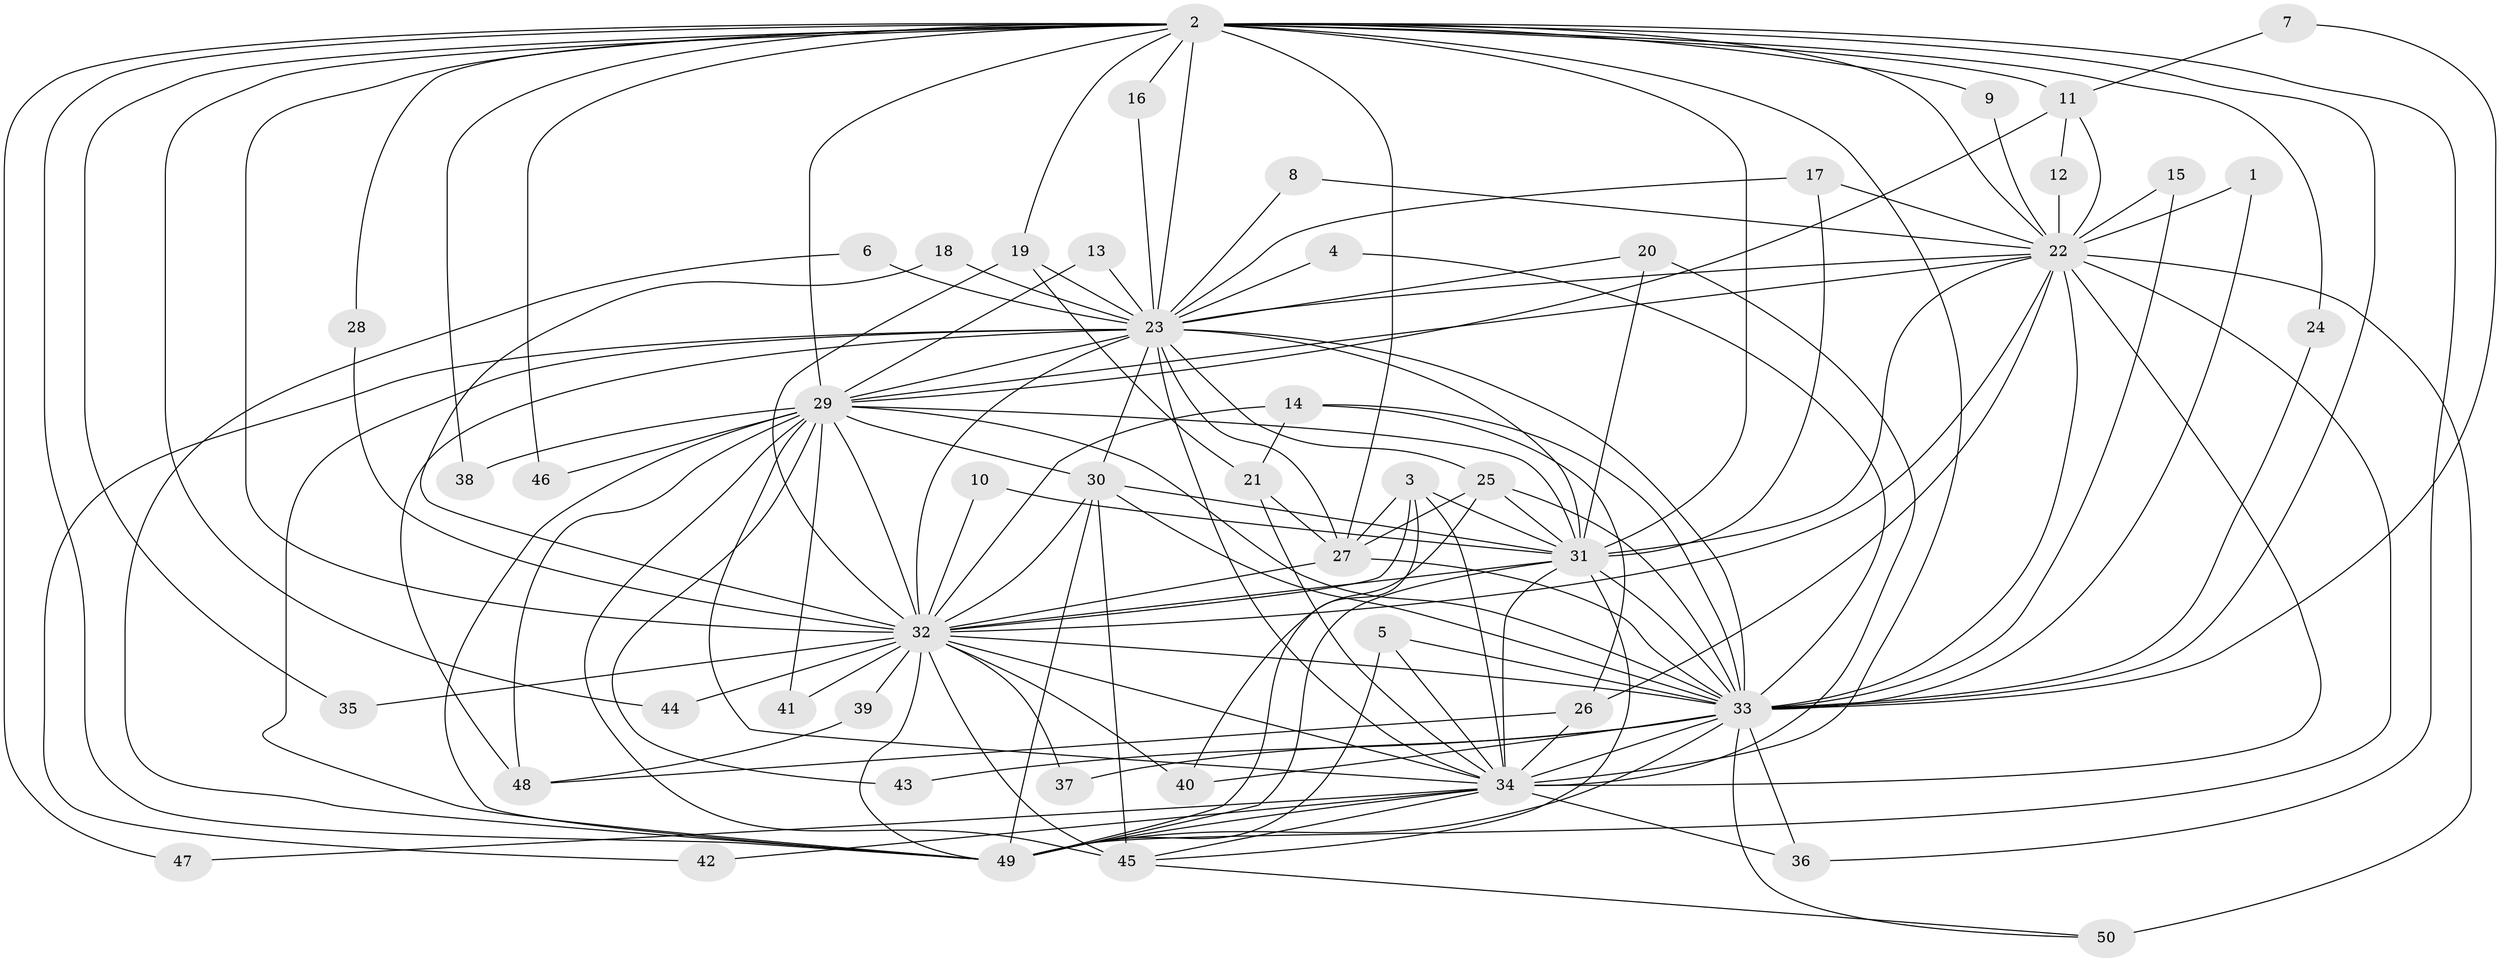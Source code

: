 // original degree distribution, {14: 0.010101010101010102, 20: 0.020202020202020204, 22: 0.020202020202020204, 25: 0.020202020202020204, 32: 0.010101010101010102, 17: 0.010101010101010102, 13: 0.010101010101010102, 5: 0.030303030303030304, 3: 0.21212121212121213, 2: 0.5555555555555556, 6: 0.04040404040404041, 4: 0.06060606060606061}
// Generated by graph-tools (version 1.1) at 2025/25/03/09/25 03:25:39]
// undirected, 50 vertices, 144 edges
graph export_dot {
graph [start="1"]
  node [color=gray90,style=filled];
  1;
  2;
  3;
  4;
  5;
  6;
  7;
  8;
  9;
  10;
  11;
  12;
  13;
  14;
  15;
  16;
  17;
  18;
  19;
  20;
  21;
  22;
  23;
  24;
  25;
  26;
  27;
  28;
  29;
  30;
  31;
  32;
  33;
  34;
  35;
  36;
  37;
  38;
  39;
  40;
  41;
  42;
  43;
  44;
  45;
  46;
  47;
  48;
  49;
  50;
  1 -- 22 [weight=1.0];
  1 -- 33 [weight=1.0];
  2 -- 9 [weight=1.0];
  2 -- 11 [weight=1.0];
  2 -- 16 [weight=1.0];
  2 -- 19 [weight=1.0];
  2 -- 22 [weight=2.0];
  2 -- 23 [weight=3.0];
  2 -- 24 [weight=1.0];
  2 -- 27 [weight=2.0];
  2 -- 28 [weight=1.0];
  2 -- 29 [weight=2.0];
  2 -- 31 [weight=2.0];
  2 -- 32 [weight=3.0];
  2 -- 33 [weight=2.0];
  2 -- 34 [weight=2.0];
  2 -- 35 [weight=1.0];
  2 -- 36 [weight=1.0];
  2 -- 38 [weight=1.0];
  2 -- 44 [weight=1.0];
  2 -- 46 [weight=1.0];
  2 -- 47 [weight=1.0];
  2 -- 49 [weight=2.0];
  3 -- 27 [weight=1.0];
  3 -- 31 [weight=1.0];
  3 -- 32 [weight=1.0];
  3 -- 34 [weight=1.0];
  3 -- 49 [weight=1.0];
  4 -- 23 [weight=1.0];
  4 -- 33 [weight=1.0];
  5 -- 33 [weight=1.0];
  5 -- 34 [weight=1.0];
  5 -- 49 [weight=2.0];
  6 -- 23 [weight=1.0];
  6 -- 49 [weight=1.0];
  7 -- 11 [weight=1.0];
  7 -- 33 [weight=1.0];
  8 -- 22 [weight=1.0];
  8 -- 23 [weight=1.0];
  9 -- 22 [weight=1.0];
  10 -- 31 [weight=1.0];
  10 -- 32 [weight=1.0];
  11 -- 12 [weight=1.0];
  11 -- 22 [weight=2.0];
  11 -- 29 [weight=1.0];
  12 -- 22 [weight=1.0];
  13 -- 23 [weight=1.0];
  13 -- 29 [weight=1.0];
  14 -- 21 [weight=1.0];
  14 -- 26 [weight=1.0];
  14 -- 32 [weight=1.0];
  14 -- 33 [weight=1.0];
  15 -- 22 [weight=1.0];
  15 -- 33 [weight=1.0];
  16 -- 23 [weight=1.0];
  17 -- 22 [weight=1.0];
  17 -- 23 [weight=1.0];
  17 -- 31 [weight=1.0];
  18 -- 23 [weight=1.0];
  18 -- 32 [weight=1.0];
  19 -- 21 [weight=1.0];
  19 -- 23 [weight=1.0];
  19 -- 32 [weight=1.0];
  20 -- 23 [weight=1.0];
  20 -- 31 [weight=1.0];
  20 -- 34 [weight=1.0];
  21 -- 27 [weight=1.0];
  21 -- 34 [weight=1.0];
  22 -- 23 [weight=1.0];
  22 -- 26 [weight=1.0];
  22 -- 29 [weight=1.0];
  22 -- 31 [weight=1.0];
  22 -- 32 [weight=1.0];
  22 -- 33 [weight=1.0];
  22 -- 34 [weight=2.0];
  22 -- 49 [weight=1.0];
  22 -- 50 [weight=2.0];
  23 -- 25 [weight=1.0];
  23 -- 27 [weight=1.0];
  23 -- 29 [weight=1.0];
  23 -- 30 [weight=1.0];
  23 -- 31 [weight=1.0];
  23 -- 32 [weight=2.0];
  23 -- 33 [weight=1.0];
  23 -- 34 [weight=1.0];
  23 -- 42 [weight=1.0];
  23 -- 48 [weight=1.0];
  23 -- 49 [weight=1.0];
  24 -- 33 [weight=1.0];
  25 -- 27 [weight=2.0];
  25 -- 31 [weight=1.0];
  25 -- 33 [weight=1.0];
  25 -- 40 [weight=1.0];
  26 -- 34 [weight=2.0];
  26 -- 48 [weight=1.0];
  27 -- 32 [weight=2.0];
  27 -- 33 [weight=1.0];
  28 -- 32 [weight=1.0];
  29 -- 30 [weight=1.0];
  29 -- 31 [weight=2.0];
  29 -- 32 [weight=2.0];
  29 -- 33 [weight=2.0];
  29 -- 34 [weight=1.0];
  29 -- 38 [weight=1.0];
  29 -- 41 [weight=1.0];
  29 -- 43 [weight=2.0];
  29 -- 45 [weight=1.0];
  29 -- 46 [weight=1.0];
  29 -- 48 [weight=2.0];
  29 -- 49 [weight=1.0];
  30 -- 31 [weight=1.0];
  30 -- 32 [weight=1.0];
  30 -- 33 [weight=1.0];
  30 -- 45 [weight=1.0];
  30 -- 49 [weight=1.0];
  31 -- 32 [weight=2.0];
  31 -- 33 [weight=1.0];
  31 -- 34 [weight=1.0];
  31 -- 45 [weight=1.0];
  31 -- 49 [weight=1.0];
  32 -- 33 [weight=1.0];
  32 -- 34 [weight=1.0];
  32 -- 35 [weight=2.0];
  32 -- 37 [weight=1.0];
  32 -- 39 [weight=1.0];
  32 -- 40 [weight=1.0];
  32 -- 41 [weight=1.0];
  32 -- 44 [weight=2.0];
  32 -- 45 [weight=2.0];
  32 -- 49 [weight=1.0];
  33 -- 34 [weight=1.0];
  33 -- 36 [weight=1.0];
  33 -- 37 [weight=1.0];
  33 -- 40 [weight=1.0];
  33 -- 43 [weight=1.0];
  33 -- 49 [weight=1.0];
  33 -- 50 [weight=1.0];
  34 -- 36 [weight=1.0];
  34 -- 42 [weight=1.0];
  34 -- 45 [weight=1.0];
  34 -- 47 [weight=1.0];
  34 -- 49 [weight=1.0];
  39 -- 48 [weight=1.0];
  45 -- 50 [weight=1.0];
}
